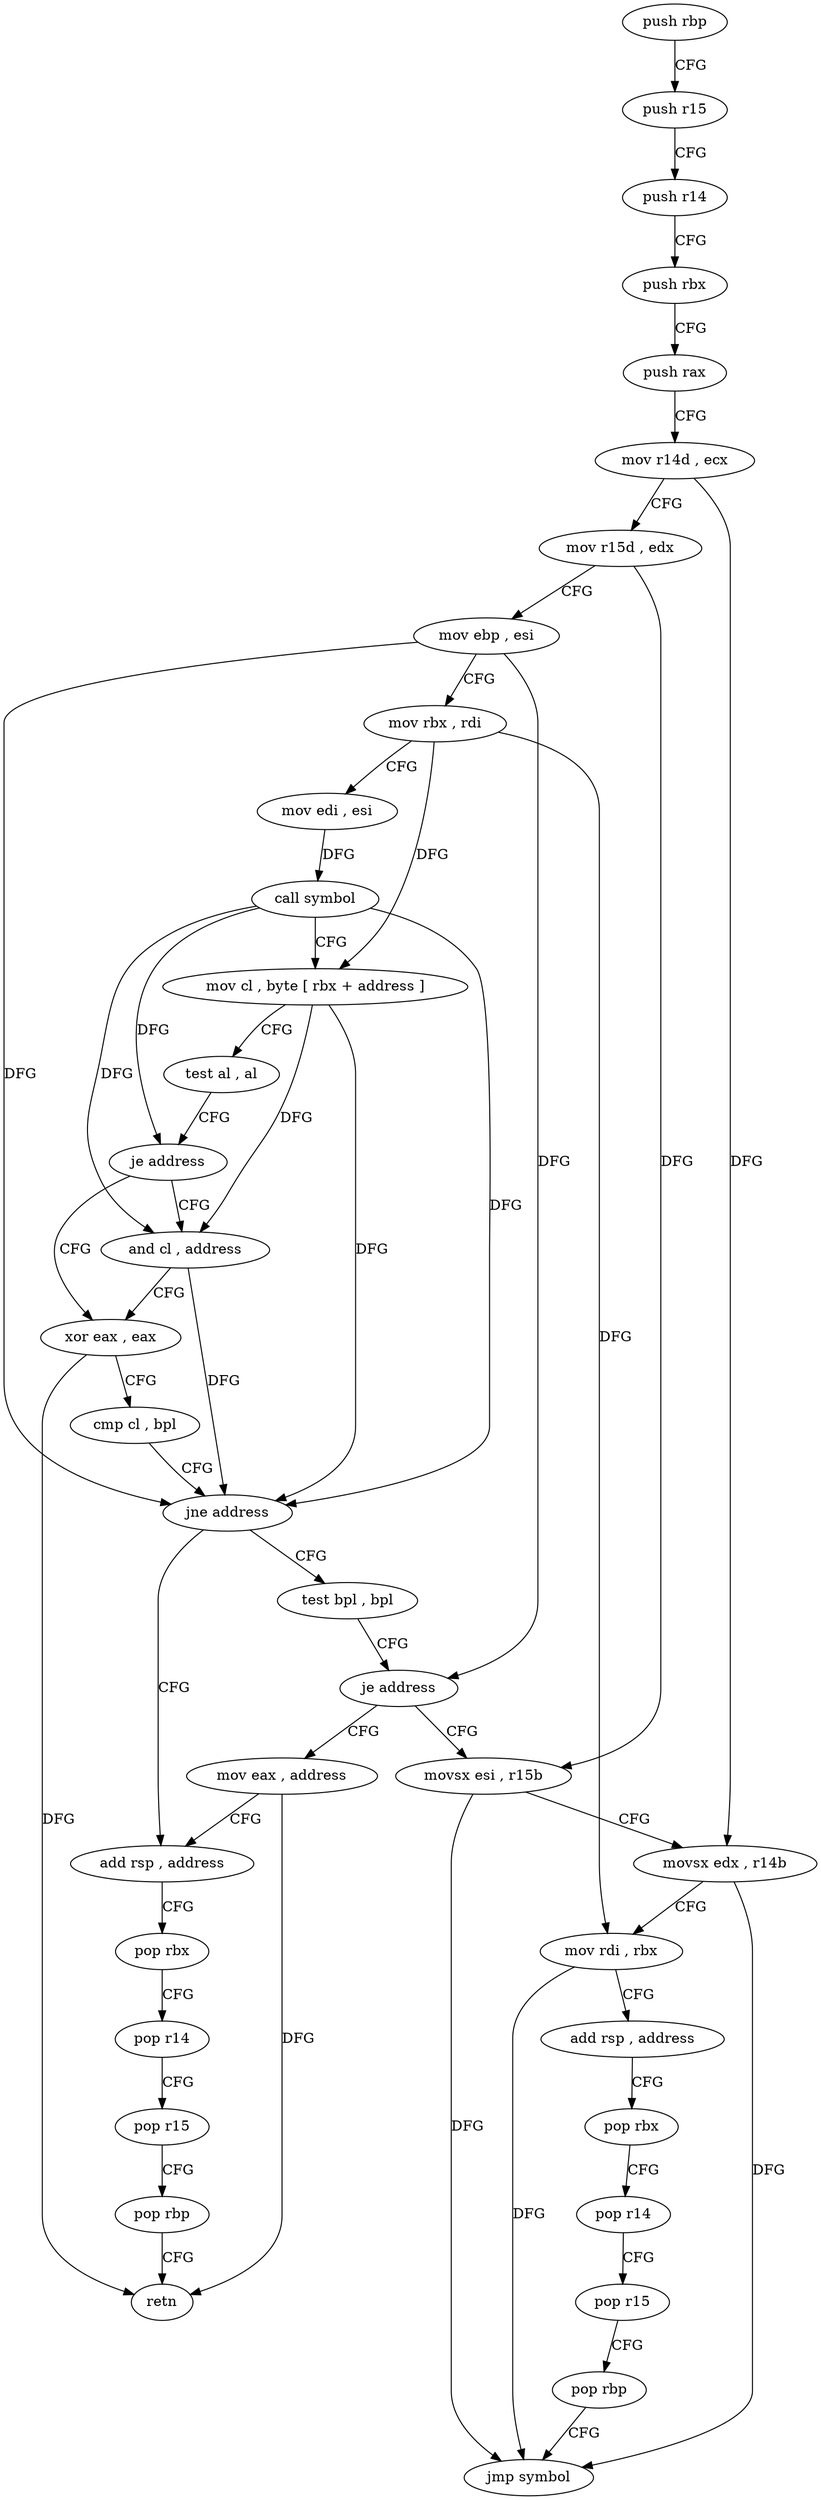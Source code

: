 digraph "func" {
"199440" [label = "push rbp" ]
"199441" [label = "push r15" ]
"199443" [label = "push r14" ]
"199445" [label = "push rbx" ]
"199446" [label = "push rax" ]
"199447" [label = "mov r14d , ecx" ]
"199450" [label = "mov r15d , edx" ]
"199453" [label = "mov ebp , esi" ]
"199455" [label = "mov rbx , rdi" ]
"199458" [label = "mov edi , esi" ]
"199460" [label = "call symbol" ]
"199465" [label = "mov cl , byte [ rbx + address ]" ]
"199468" [label = "test al , al" ]
"199470" [label = "je address" ]
"199475" [label = "xor eax , eax" ]
"199472" [label = "and cl , address" ]
"199477" [label = "cmp cl , bpl" ]
"199480" [label = "jne address" ]
"199515" [label = "add rsp , address" ]
"199482" [label = "test bpl , bpl" ]
"199519" [label = "pop rbx" ]
"199520" [label = "pop r14" ]
"199522" [label = "pop r15" ]
"199524" [label = "pop rbp" ]
"199525" [label = "retn" ]
"199485" [label = "je address" ]
"199510" [label = "mov eax , address" ]
"199487" [label = "movsx esi , r15b" ]
"199491" [label = "movsx edx , r14b" ]
"199495" [label = "mov rdi , rbx" ]
"199498" [label = "add rsp , address" ]
"199502" [label = "pop rbx" ]
"199503" [label = "pop r14" ]
"199505" [label = "pop r15" ]
"199507" [label = "pop rbp" ]
"199508" [label = "jmp symbol" ]
"199440" -> "199441" [ label = "CFG" ]
"199441" -> "199443" [ label = "CFG" ]
"199443" -> "199445" [ label = "CFG" ]
"199445" -> "199446" [ label = "CFG" ]
"199446" -> "199447" [ label = "CFG" ]
"199447" -> "199450" [ label = "CFG" ]
"199447" -> "199491" [ label = "DFG" ]
"199450" -> "199453" [ label = "CFG" ]
"199450" -> "199487" [ label = "DFG" ]
"199453" -> "199455" [ label = "CFG" ]
"199453" -> "199480" [ label = "DFG" ]
"199453" -> "199485" [ label = "DFG" ]
"199455" -> "199458" [ label = "CFG" ]
"199455" -> "199465" [ label = "DFG" ]
"199455" -> "199495" [ label = "DFG" ]
"199458" -> "199460" [ label = "DFG" ]
"199460" -> "199465" [ label = "CFG" ]
"199460" -> "199470" [ label = "DFG" ]
"199460" -> "199480" [ label = "DFG" ]
"199460" -> "199472" [ label = "DFG" ]
"199465" -> "199468" [ label = "CFG" ]
"199465" -> "199480" [ label = "DFG" ]
"199465" -> "199472" [ label = "DFG" ]
"199468" -> "199470" [ label = "CFG" ]
"199470" -> "199475" [ label = "CFG" ]
"199470" -> "199472" [ label = "CFG" ]
"199475" -> "199477" [ label = "CFG" ]
"199475" -> "199525" [ label = "DFG" ]
"199472" -> "199475" [ label = "CFG" ]
"199472" -> "199480" [ label = "DFG" ]
"199477" -> "199480" [ label = "CFG" ]
"199480" -> "199515" [ label = "CFG" ]
"199480" -> "199482" [ label = "CFG" ]
"199515" -> "199519" [ label = "CFG" ]
"199482" -> "199485" [ label = "CFG" ]
"199519" -> "199520" [ label = "CFG" ]
"199520" -> "199522" [ label = "CFG" ]
"199522" -> "199524" [ label = "CFG" ]
"199524" -> "199525" [ label = "CFG" ]
"199485" -> "199510" [ label = "CFG" ]
"199485" -> "199487" [ label = "CFG" ]
"199510" -> "199515" [ label = "CFG" ]
"199510" -> "199525" [ label = "DFG" ]
"199487" -> "199491" [ label = "CFG" ]
"199487" -> "199508" [ label = "DFG" ]
"199491" -> "199495" [ label = "CFG" ]
"199491" -> "199508" [ label = "DFG" ]
"199495" -> "199498" [ label = "CFG" ]
"199495" -> "199508" [ label = "DFG" ]
"199498" -> "199502" [ label = "CFG" ]
"199502" -> "199503" [ label = "CFG" ]
"199503" -> "199505" [ label = "CFG" ]
"199505" -> "199507" [ label = "CFG" ]
"199507" -> "199508" [ label = "CFG" ]
}
